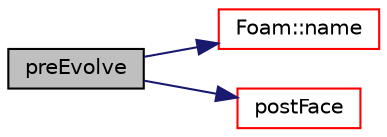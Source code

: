 digraph "preEvolve"
{
  bgcolor="transparent";
  edge [fontname="Helvetica",fontsize="10",labelfontname="Helvetica",labelfontsize="10"];
  node [fontname="Helvetica",fontsize="10",shape=record];
  rankdir="LR";
  Node89 [label="preEvolve",height=0.2,width=0.4,color="black", fillcolor="grey75", style="filled", fontcolor="black"];
  Node89 -> Node90 [color="midnightblue",fontsize="10",style="solid",fontname="Helvetica"];
  Node90 [label="Foam::name",height=0.2,width=0.4,color="red",URL="$a21851.html#adcb0df2bd4953cb6bb390272d8263c3a",tooltip="Return a string representation of a complex. "];
  Node89 -> Node93 [color="midnightblue",fontsize="10",style="solid",fontname="Helvetica"];
  Node93 [label="postFace",height=0.2,width=0.4,color="red",URL="$a25117.html#ace3f168ddee6542b235f340673274506",tooltip="Post-face hook. "];
}

